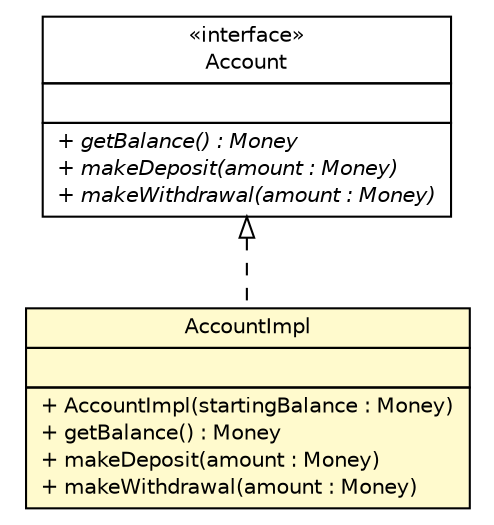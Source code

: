 #!/usr/local/bin/dot
#
# Class diagram 
# Generated by UMLGraph version R5_6 (http://www.umlgraph.org/)
#

digraph G {
	edge [fontname="Helvetica",fontsize=10,labelfontname="Helvetica",labelfontsize=10];
	node [fontname="Helvetica",fontsize=10,shape=plaintext];
	nodesep=0.25;
	ranksep=0.5;
	// sorcer.account.provider.AccountImpl
	c98709 [label=<<table title="sorcer.account.provider.AccountImpl" border="0" cellborder="1" cellspacing="0" cellpadding="2" port="p" bgcolor="lemonChiffon" href="./AccountImpl.html">
		<tr><td><table border="0" cellspacing="0" cellpadding="1">
<tr><td align="center" balign="center"> AccountImpl </td></tr>
		</table></td></tr>
		<tr><td><table border="0" cellspacing="0" cellpadding="1">
<tr><td align="left" balign="left">  </td></tr>
		</table></td></tr>
		<tr><td><table border="0" cellspacing="0" cellpadding="1">
<tr><td align="left" balign="left"> + AccountImpl(startingBalance : Money) </td></tr>
<tr><td align="left" balign="left"> + getBalance() : Money </td></tr>
<tr><td align="left" balign="left"> + makeDeposit(amount : Money) </td></tr>
<tr><td align="left" balign="left"> + makeWithdrawal(amount : Money) </td></tr>
		</table></td></tr>
		</table>>, URL="./AccountImpl.html", fontname="Helvetica", fontcolor="black", fontsize=10.0];
	// sorcer.account.provider.Account
	c98716 [label=<<table title="sorcer.account.provider.Account" border="0" cellborder="1" cellspacing="0" cellpadding="2" port="p" href="./Account.html">
		<tr><td><table border="0" cellspacing="0" cellpadding="1">
<tr><td align="center" balign="center"> &#171;interface&#187; </td></tr>
<tr><td align="center" balign="center"> Account </td></tr>
		</table></td></tr>
		<tr><td><table border="0" cellspacing="0" cellpadding="1">
<tr><td align="left" balign="left">  </td></tr>
		</table></td></tr>
		<tr><td><table border="0" cellspacing="0" cellpadding="1">
<tr><td align="left" balign="left"><font face="Helvetica-Oblique" point-size="10.0"> + getBalance() : Money </font></td></tr>
<tr><td align="left" balign="left"><font face="Helvetica-Oblique" point-size="10.0"> + makeDeposit(amount : Money) </font></td></tr>
<tr><td align="left" balign="left"><font face="Helvetica-Oblique" point-size="10.0"> + makeWithdrawal(amount : Money) </font></td></tr>
		</table></td></tr>
		</table>>, URL="./Account.html", fontname="Helvetica", fontcolor="black", fontsize=10.0];
	//sorcer.account.provider.AccountImpl implements sorcer.account.provider.Account
	c98716:p -> c98709:p [dir=back,arrowtail=empty,style=dashed];
}

